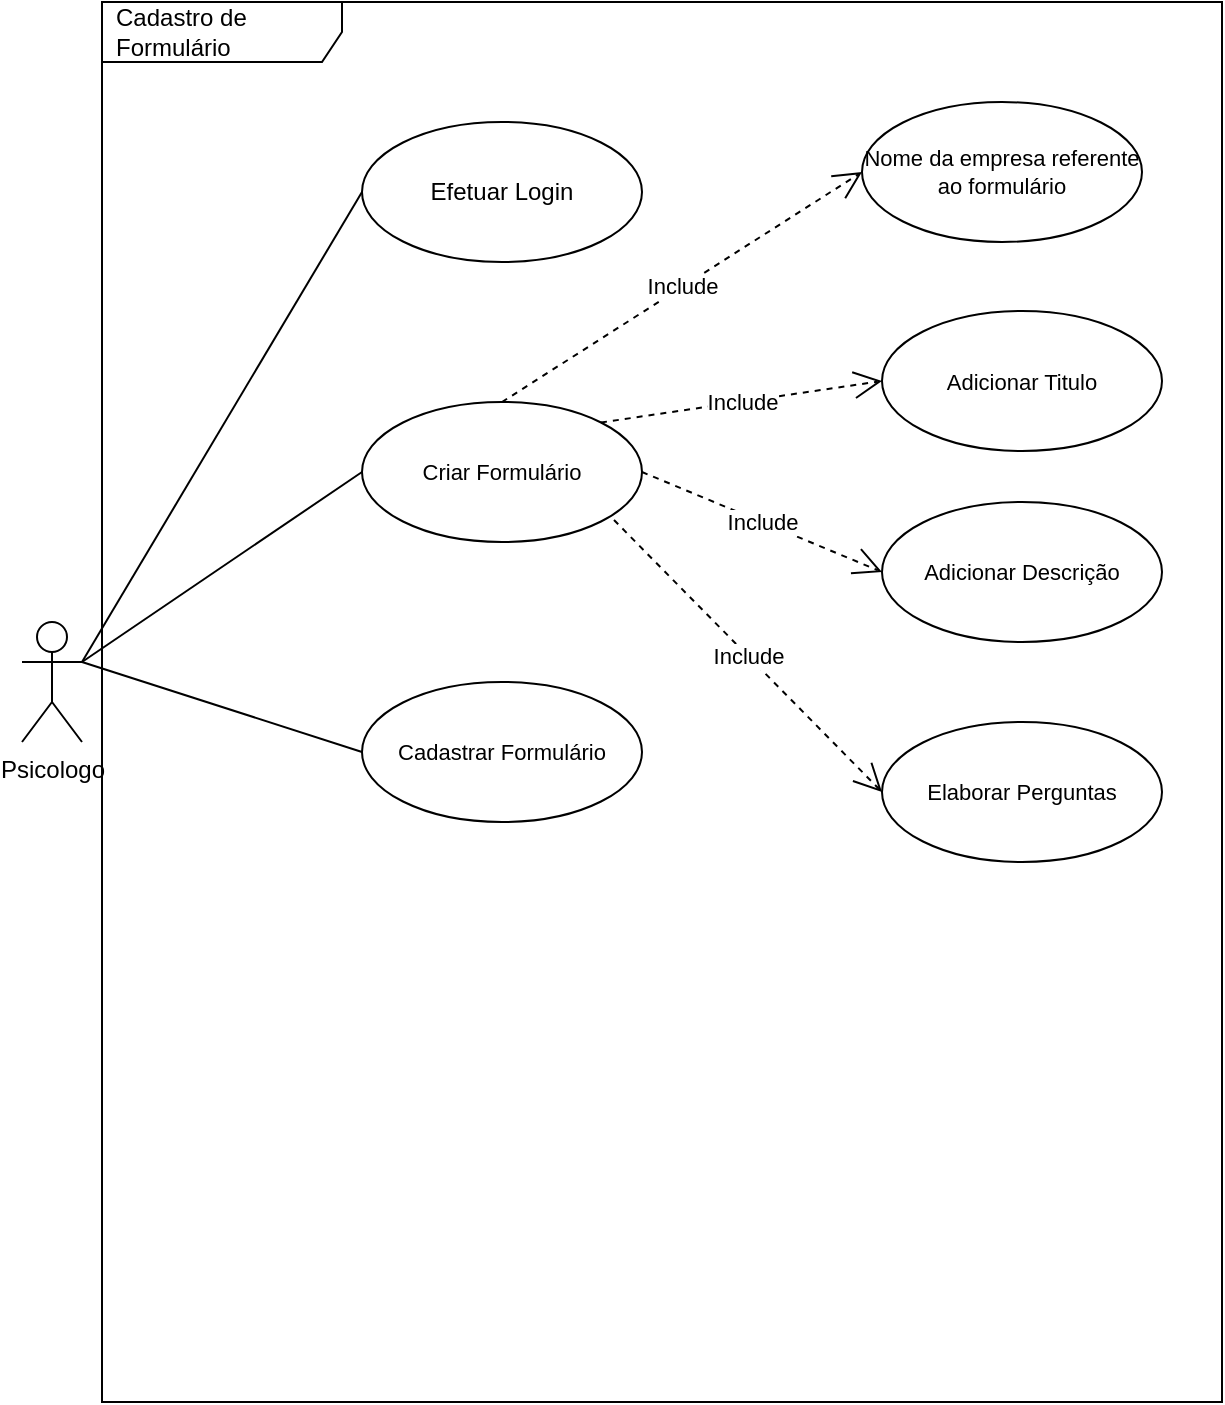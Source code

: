 <mxfile version="20.0.1" type="github">
  <diagram id="wC5wumK_xXIg8ErvJvbg" name="Page-1">
    <mxGraphModel dx="1422" dy="795" grid="1" gridSize="10" guides="1" tooltips="1" connect="1" arrows="1" fold="1" page="1" pageScale="1" pageWidth="827" pageHeight="1169" math="0" shadow="0">
      <root>
        <mxCell id="0" />
        <mxCell id="1" parent="0" />
        <mxCell id="2DSvvP-Mv5t7EWAsFiCm-10" style="edgeStyle=none;shape=connector;rounded=0;orthogonalLoop=1;jettySize=auto;html=1;exitX=1;exitY=0.333;exitDx=0;exitDy=0;exitPerimeter=0;entryX=0;entryY=0.5;entryDx=0;entryDy=0;labelBackgroundColor=default;fontFamily=Helvetica;fontSize=11;fontColor=default;endArrow=none;strokeColor=default;" parent="1" source="OJutXg8e_uwL8mCP8rfC-5" target="2DSvvP-Mv5t7EWAsFiCm-3" edge="1">
          <mxGeometry relative="1" as="geometry" />
        </mxCell>
        <mxCell id="VYc-Sz_KchoNO9PEzxfr-3" style="edgeStyle=none;shape=connector;rounded=0;orthogonalLoop=1;jettySize=auto;html=1;exitX=1;exitY=0.333;exitDx=0;exitDy=0;exitPerimeter=0;entryX=0;entryY=0.5;entryDx=0;entryDy=0;labelBackgroundColor=default;fontFamily=Helvetica;fontSize=11;fontColor=default;endArrow=none;strokeColor=default;" parent="1" source="OJutXg8e_uwL8mCP8rfC-5" target="VYc-Sz_KchoNO9PEzxfr-1" edge="1">
          <mxGeometry relative="1" as="geometry" />
        </mxCell>
        <mxCell id="OJutXg8e_uwL8mCP8rfC-5" value="Psicologo&lt;br&gt;" style="shape=umlActor;verticalLabelPosition=bottom;verticalAlign=top;html=1;" parent="1" vertex="1">
          <mxGeometry x="140" y="740" width="30" height="60" as="geometry" />
        </mxCell>
        <mxCell id="OJutXg8e_uwL8mCP8rfC-6" value="Cadastro de Formulário" style="shape=umlFrame;whiteSpace=wrap;html=1;width=120;height=30;boundedLbl=1;verticalAlign=middle;align=left;spacingLeft=5;" parent="1" vertex="1">
          <mxGeometry x="180" y="430" width="560" height="700" as="geometry" />
        </mxCell>
        <mxCell id="OJutXg8e_uwL8mCP8rfC-15" value="Cadastrar Formulário" style="ellipse;whiteSpace=wrap;html=1;fontFamily=Helvetica;fontSize=11;fontColor=default;" parent="1" vertex="1">
          <mxGeometry x="310" y="770" width="140" height="70" as="geometry" />
        </mxCell>
        <mxCell id="zjxjnbYeXZGytSvLPVuQ-2" value="" style="endArrow=none;html=1;rounded=0;entryX=0;entryY=0.5;entryDx=0;entryDy=0;exitX=1;exitY=0.333;exitDx=0;exitDy=0;exitPerimeter=0;" parent="1" source="OJutXg8e_uwL8mCP8rfC-5" target="OJutXg8e_uwL8mCP8rfC-15" edge="1">
          <mxGeometry width="50" height="50" relative="1" as="geometry">
            <mxPoint x="120" y="790" as="sourcePoint" />
            <mxPoint x="440" y="780" as="targetPoint" />
          </mxGeometry>
        </mxCell>
        <mxCell id="2DSvvP-Mv5t7EWAsFiCm-3" value="Criar Formulário" style="ellipse;whiteSpace=wrap;html=1;fontFamily=Helvetica;fontSize=11;fontColor=default;" parent="1" vertex="1">
          <mxGeometry x="310" y="630" width="140" height="70" as="geometry" />
        </mxCell>
        <mxCell id="2DSvvP-Mv5t7EWAsFiCm-4" value="Adicionar Titulo" style="ellipse;whiteSpace=wrap;html=1;fontFamily=Helvetica;fontSize=11;fontColor=default;" parent="1" vertex="1">
          <mxGeometry x="570" y="584.5" width="140" height="70" as="geometry" />
        </mxCell>
        <mxCell id="2DSvvP-Mv5t7EWAsFiCm-5" value="Adicionar Descrição" style="ellipse;whiteSpace=wrap;html=1;fontFamily=Helvetica;fontSize=11;fontColor=default;" parent="1" vertex="1">
          <mxGeometry x="570" y="680" width="140" height="70" as="geometry" />
        </mxCell>
        <mxCell id="2DSvvP-Mv5t7EWAsFiCm-8" value="Include" style="endArrow=open;endSize=12;dashed=1;html=1;rounded=0;labelBackgroundColor=default;fontFamily=Helvetica;fontSize=11;fontColor=default;strokeColor=default;shape=connector;entryX=0;entryY=0.5;entryDx=0;entryDy=0;exitX=1;exitY=0;exitDx=0;exitDy=0;" parent="1" source="2DSvvP-Mv5t7EWAsFiCm-3" target="2DSvvP-Mv5t7EWAsFiCm-4" edge="1">
          <mxGeometry width="160" relative="1" as="geometry">
            <mxPoint x="330" y="700" as="sourcePoint" />
            <mxPoint x="490" y="700" as="targetPoint" />
          </mxGeometry>
        </mxCell>
        <mxCell id="2DSvvP-Mv5t7EWAsFiCm-9" value="Include" style="endArrow=open;endSize=12;dashed=1;html=1;rounded=0;labelBackgroundColor=default;fontFamily=Helvetica;fontSize=11;fontColor=default;strokeColor=default;shape=connector;entryX=0;entryY=0.5;entryDx=0;entryDy=0;exitX=1;exitY=0.5;exitDx=0;exitDy=0;" parent="1" source="2DSvvP-Mv5t7EWAsFiCm-3" target="2DSvvP-Mv5t7EWAsFiCm-5" edge="1">
          <mxGeometry width="160" relative="1" as="geometry">
            <mxPoint x="494" y="665" as="sourcePoint" />
            <mxPoint x="570" y="605" as="targetPoint" />
          </mxGeometry>
        </mxCell>
        <mxCell id="2DSvvP-Mv5t7EWAsFiCm-11" value="Elaborar Perguntas" style="ellipse;whiteSpace=wrap;html=1;fontFamily=Helvetica;fontSize=11;fontColor=default;" parent="1" vertex="1">
          <mxGeometry x="570" y="790" width="140" height="70" as="geometry" />
        </mxCell>
        <mxCell id="2DSvvP-Mv5t7EWAsFiCm-13" value="Include" style="endArrow=open;endSize=12;dashed=1;html=1;rounded=0;labelBackgroundColor=default;fontFamily=Helvetica;fontSize=11;fontColor=default;strokeColor=default;shape=connector;entryX=0;entryY=0.5;entryDx=0;entryDy=0;exitX=0.9;exitY=0.843;exitDx=0;exitDy=0;exitPerimeter=0;" parent="1" source="2DSvvP-Mv5t7EWAsFiCm-3" target="2DSvvP-Mv5t7EWAsFiCm-11" edge="1">
          <mxGeometry width="160" relative="1" as="geometry">
            <mxPoint x="494" y="665" as="sourcePoint" />
            <mxPoint x="570" y="695" as="targetPoint" />
          </mxGeometry>
        </mxCell>
        <mxCell id="2DSvvP-Mv5t7EWAsFiCm-14" value="Nome da empresa referente ao formulário" style="ellipse;whiteSpace=wrap;html=1;fontFamily=Helvetica;fontSize=11;fontColor=default;" parent="1" vertex="1">
          <mxGeometry x="560" y="480" width="140" height="70" as="geometry" />
        </mxCell>
        <mxCell id="2DSvvP-Mv5t7EWAsFiCm-16" value="Include" style="endArrow=open;endSize=12;dashed=1;html=1;rounded=0;labelBackgroundColor=default;fontFamily=Helvetica;fontSize=11;fontColor=default;strokeColor=default;shape=connector;entryX=0;entryY=0.5;entryDx=0;entryDy=0;exitX=0.5;exitY=0;exitDx=0;exitDy=0;" parent="1" source="2DSvvP-Mv5t7EWAsFiCm-3" target="2DSvvP-Mv5t7EWAsFiCm-14" edge="1">
          <mxGeometry width="160" relative="1" as="geometry">
            <mxPoint x="473.497" y="640.251" as="sourcePoint" />
            <mxPoint x="580" y="605" as="targetPoint" />
          </mxGeometry>
        </mxCell>
        <mxCell id="VYc-Sz_KchoNO9PEzxfr-1" value="Efetuar Login" style="ellipse;whiteSpace=wrap;html=1;" parent="1" vertex="1">
          <mxGeometry x="310" y="490" width="140" height="70" as="geometry" />
        </mxCell>
      </root>
    </mxGraphModel>
  </diagram>
</mxfile>
